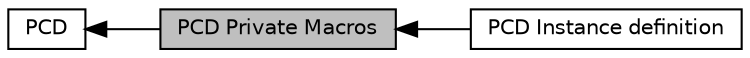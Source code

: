 digraph "PCD Private Macros"
{
  edge [fontname="Helvetica",fontsize="10",labelfontname="Helvetica",labelfontsize="10"];
  node [fontname="Helvetica",fontsize="10",shape=record];
  rankdir=LR;
  Node0 [label="PCD Private Macros",height=0.2,width=0.4,color="black", fillcolor="grey75", style="filled", fontcolor="black"];
  Node1 [label="PCD",height=0.2,width=0.4,color="black", fillcolor="white", style="filled",URL="$group___p_c_d.html",tooltip="PCD HAL module driver. "];
  Node2 [label="PCD Instance definition",height=0.2,width=0.4,color="black", fillcolor="white", style="filled",URL="$group___p_c_d___instance__definition.html"];
  Node1->Node0 [shape=plaintext, dir="back", style="solid"];
  Node0->Node2 [shape=plaintext, dir="back", style="solid"];
}
